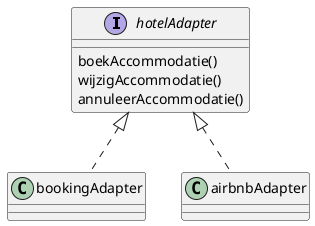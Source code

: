 @startuml
'https://plantuml.com/class-diagram

interface hotelAdapter{
    boekAccommodatie()
    wijzigAccommodatie()
    annuleerAccommodatie()

}
class bookingAdapter
class airbnbAdapter

hotelAdapter <|.. bookingAdapter
hotelAdapter <|.. airbnbAdapter


@enduml